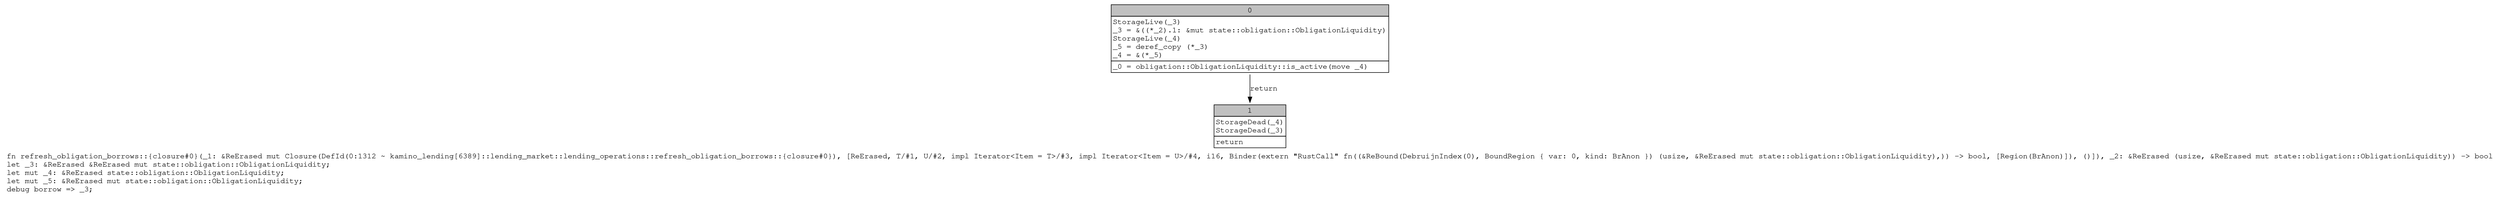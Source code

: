 digraph Mir_0_1312 {
    graph [fontname="Courier, monospace"];
    node [fontname="Courier, monospace"];
    edge [fontname="Courier, monospace"];
    label=<fn refresh_obligation_borrows::{closure#0}(_1: &amp;ReErased mut Closure(DefId(0:1312 ~ kamino_lending[6389]::lending_market::lending_operations::refresh_obligation_borrows::{closure#0}), [ReErased, T/#1, U/#2, impl Iterator&lt;Item = T&gt;/#3, impl Iterator&lt;Item = U&gt;/#4, i16, Binder(extern &quot;RustCall&quot; fn((&amp;ReBound(DebruijnIndex(0), BoundRegion { var: 0, kind: BrAnon }) (usize, &amp;ReErased mut state::obligation::ObligationLiquidity),)) -&gt; bool, [Region(BrAnon)]), ()]), _2: &amp;ReErased (usize, &amp;ReErased mut state::obligation::ObligationLiquidity)) -&gt; bool<br align="left"/>let _3: &amp;ReErased &amp;ReErased mut state::obligation::ObligationLiquidity;<br align="left"/>let mut _4: &amp;ReErased state::obligation::ObligationLiquidity;<br align="left"/>let mut _5: &amp;ReErased mut state::obligation::ObligationLiquidity;<br align="left"/>debug borrow =&gt; _3;<br align="left"/>>;
    bb0__0_1312 [shape="none", label=<<table border="0" cellborder="1" cellspacing="0"><tr><td bgcolor="gray" align="center" colspan="1">0</td></tr><tr><td align="left" balign="left">StorageLive(_3)<br/>_3 = &amp;((*_2).1: &amp;mut state::obligation::ObligationLiquidity)<br/>StorageLive(_4)<br/>_5 = deref_copy (*_3)<br/>_4 = &amp;(*_5)<br/></td></tr><tr><td align="left">_0 = obligation::ObligationLiquidity::is_active(move _4)</td></tr></table>>];
    bb1__0_1312 [shape="none", label=<<table border="0" cellborder="1" cellspacing="0"><tr><td bgcolor="gray" align="center" colspan="1">1</td></tr><tr><td align="left" balign="left">StorageDead(_4)<br/>StorageDead(_3)<br/></td></tr><tr><td align="left">return</td></tr></table>>];
    bb0__0_1312 -> bb1__0_1312 [label="return"];
}
